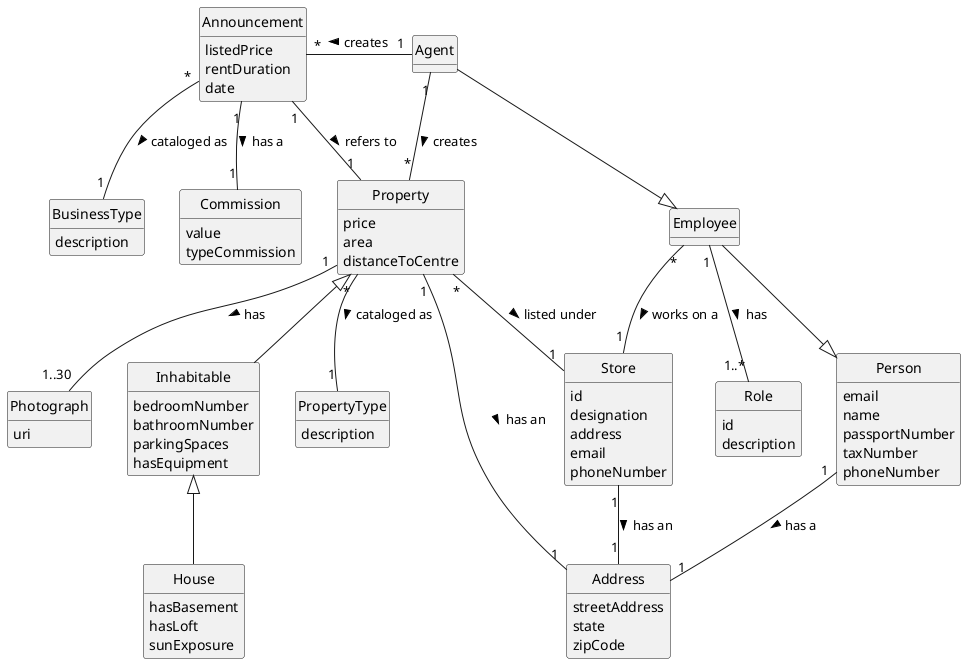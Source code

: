 @startuml
skinparam monochrome true
skinparam packageStyle rectangle
skinparam shadowing false

'left to right direction

skinparam classAttributeIconSize 0


hide circle
hide methods


class Agent {


}




 class House {
 hasBasement
 hasLoft
 sunExposure
 }

 class Inhabitable{
    bedroomNumber
    bathroomNumber
    parkingSpaces
    hasEquipment

 }



class BusinessType{
description
}


class PropertyType {
   description
}


class Announcement{
listedPrice
rentDuration
date


}

class Store{
 id
 designation
 address
 email
 phoneNumber


}





class Property{
    price
    area
    distanceToCentre

}

class Address{
    streetAddress
    state
    zipCode
}

class Employee{

}

class Commission{
value
typeCommission


}

class Person{
 email
 name
 passportNumber
 taxNumber
 phoneNumber


}

class Photograph{
uri

}

class Role{
id
description

}


Announcement "*" - "1" Agent : creates <

Announcement "1" -- "1" Commission: has a >

Announcement "1" -- "1" Property : refers to >


Employee "1" -- "1..*" Role: has  >

Property"*" -- "1" Store: listed under >


Employee --|> Person

Agent --|> Employee


Inhabitable  <|--  House

Property  <|--  Inhabitable


Announcement"*" -- "1"BusinessType: cataloged as >


Store "1" -- "1" Address: > has an

Employee "*" -- "1" Store: > works on a

Person "1" -- "1" Address  : > has a

Property "1" -- "1" Address  : > has an

Property "1" -- "1..30" Photograph: has  >

Property "*" -- "1" PropertyType: cataloged as >


Agent "1" - "*" Property : creates >




@enduml